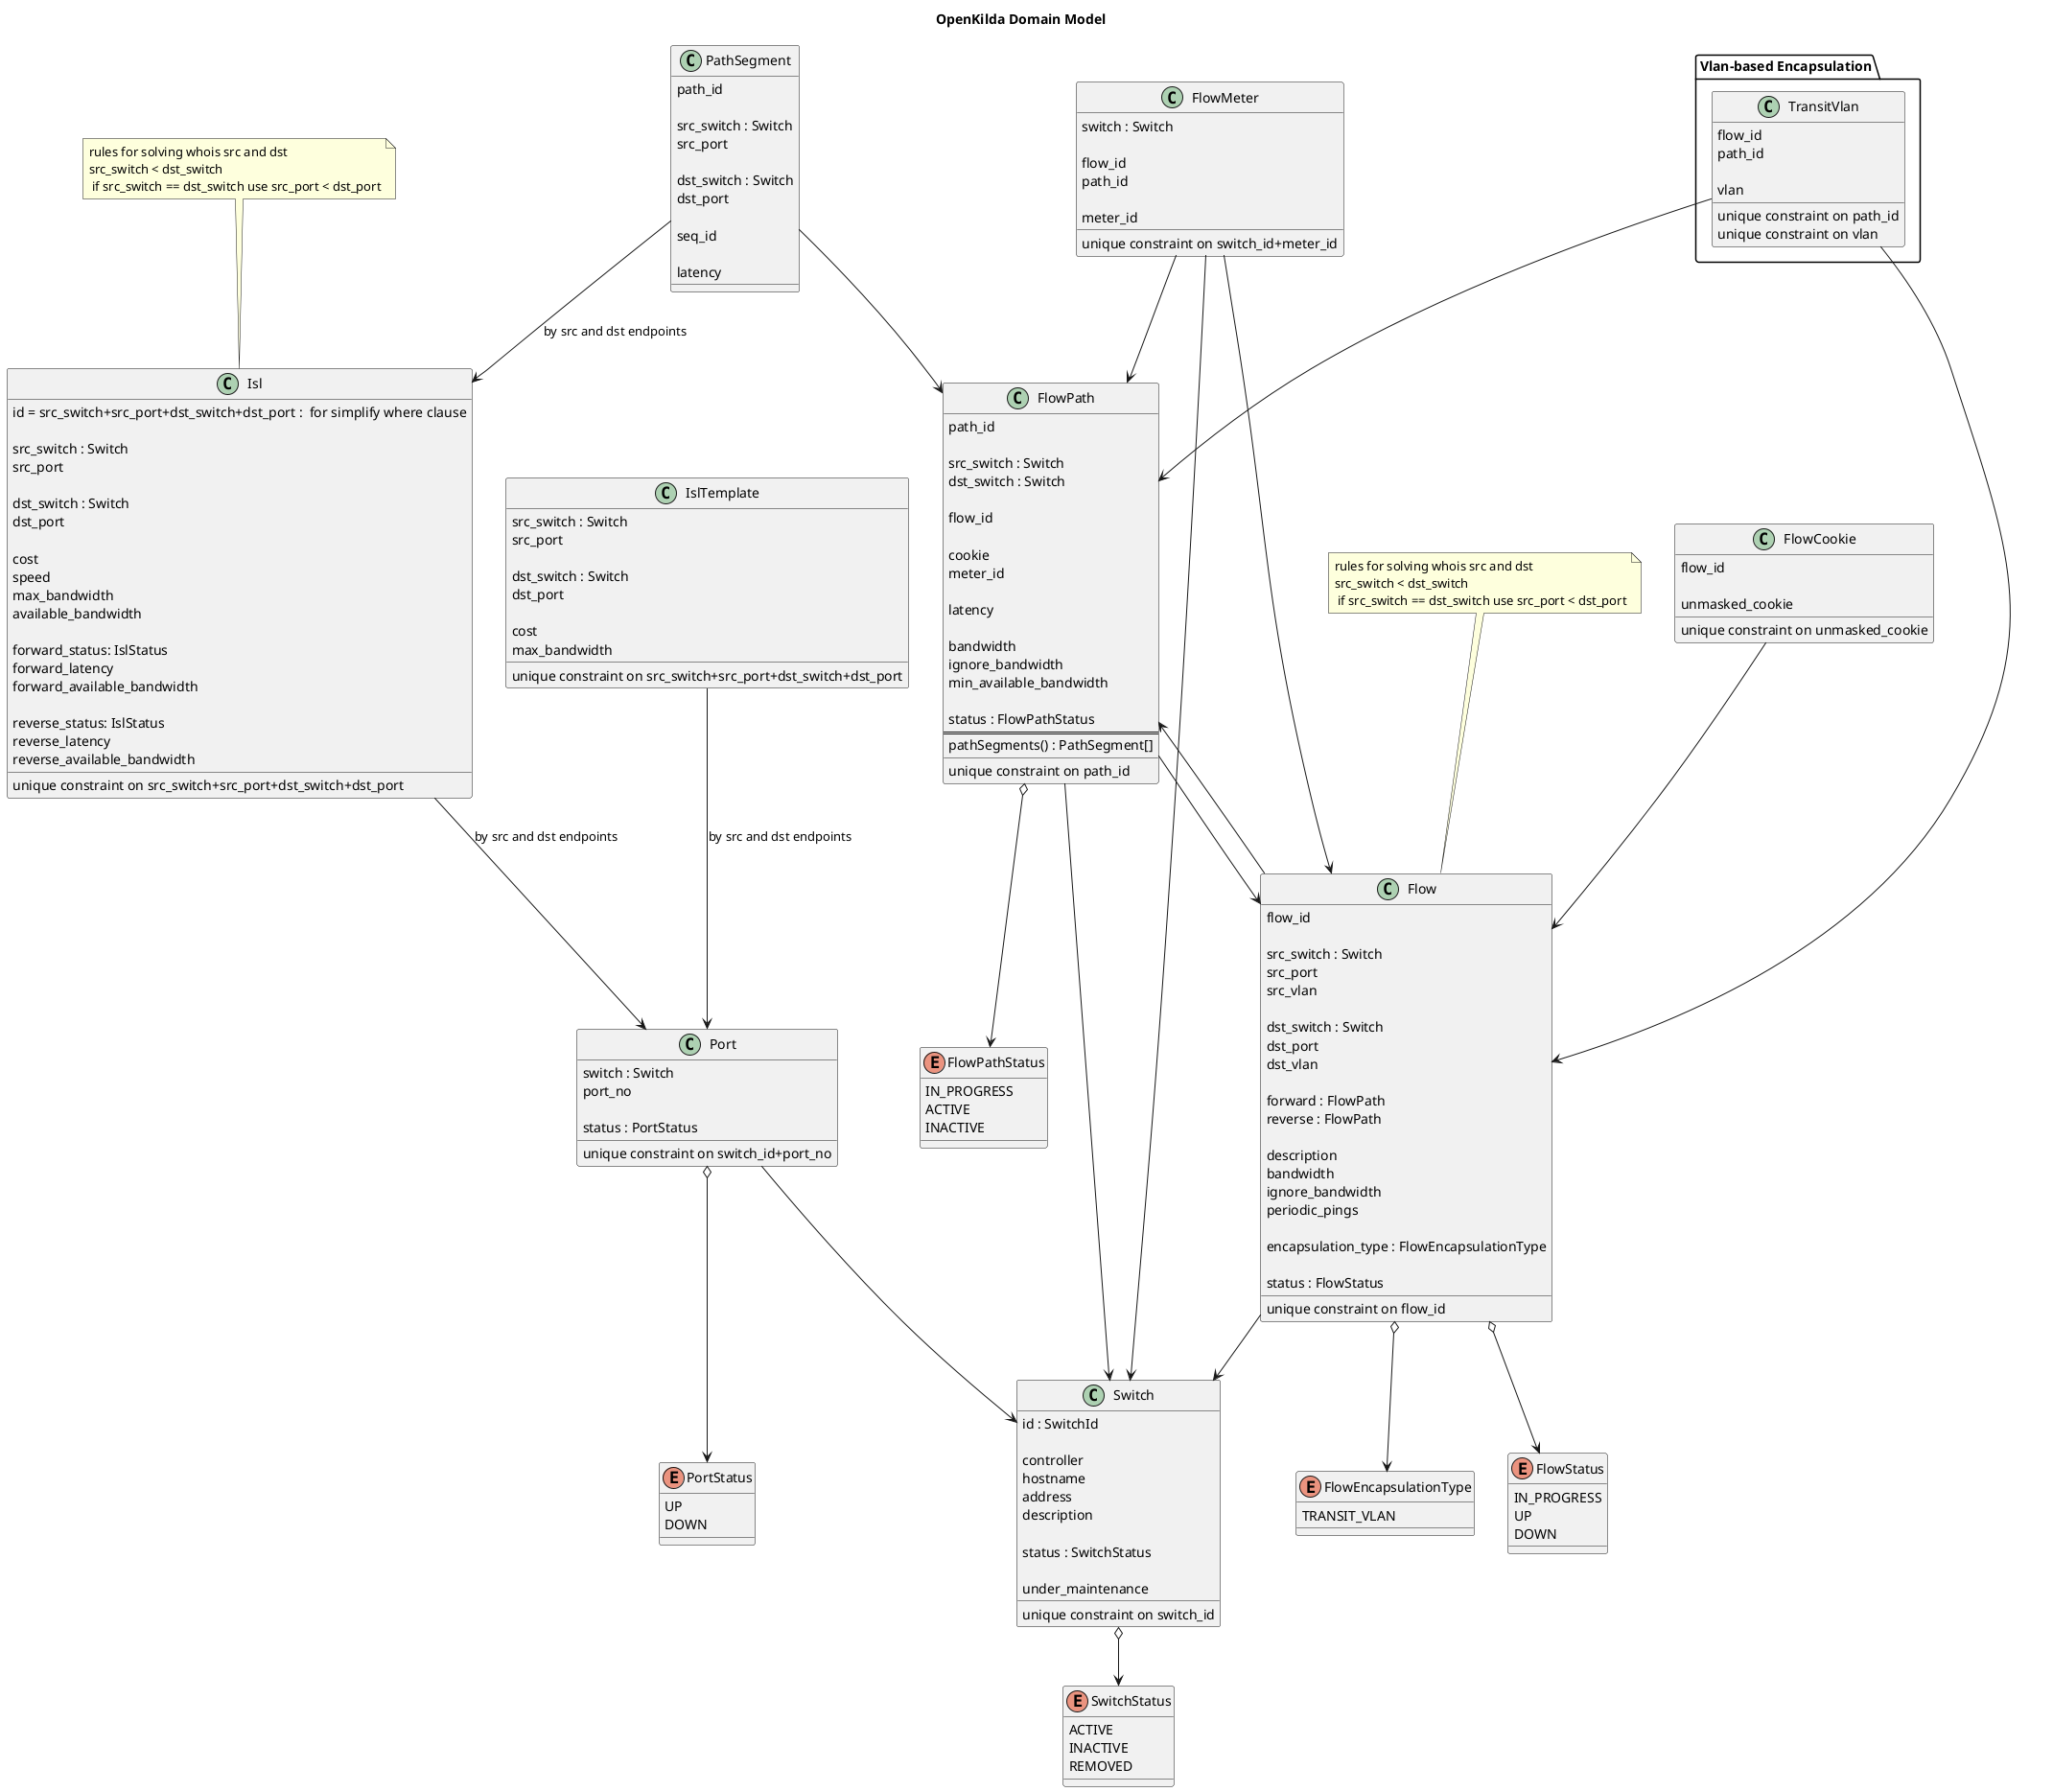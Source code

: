 @startuml

title OpenKilda Domain Model

class Switch {
    id : SwitchId

    controller
    hostname
    address
    description

    status : SwitchStatus

    under_maintenance
    __
    unique constraint on switch_id
}

enum SwitchStatus {
    ACTIVE
    INACTIVE
    REMOVED
}

Switch o--> SwitchStatus

enum PortStatus {
    UP
    DOWN
}

class Port {
    switch : Switch
    port_no

    status : PortStatus
    __
    unique constraint on switch_id+port_no
}

Port o--> PortStatus
Port --> Switch

class Isl {
    id = src_switch+src_port+dst_switch+dst_port :  for simplify where clause

    src_switch : Switch
    src_port

    dst_switch : Switch
    dst_port

    cost
    speed
    max_bandwidth
    available_bandwidth

    forward_status: IslStatus
    forward_latency
    forward_available_bandwidth

    reverse_status: IslStatus
    reverse_latency
    reverse_available_bandwidth
    __
    unique constraint on src_switch+src_port+dst_switch+dst_port
}

note "rules for solving whois src and dst\nsrc_switch < dst_switch\n if src_switch == dst_switch use src_port < dst_port" as ISL_id_note
ISL_id_note .. Isl

Isl --> Port : by src and dst endpoints

class IslTemplate {
    src_switch : Switch
    src_port

    dst_switch : Switch
    dst_port

    cost
    max_bandwidth
    __
    unique constraint on src_switch+src_port+dst_switch+dst_port
}

IslTemplate --> Port : by src and dst endpoints

class Flow {
    flow_id

    src_switch : Switch
    src_port
    src_vlan

    dst_switch : Switch
    dst_port
    dst_vlan

    forward : FlowPath
    reverse : FlowPath

    description
    bandwidth
    ignore_bandwidth
    periodic_pings

    encapsulation_type : FlowEncapsulationType

    status : FlowStatus
    __
    unique constraint on flow_id
}

note "rules for solving whois src and dst\nsrc_switch < dst_switch\n if src_switch == dst_switch use src_port < dst_port" as Flow_id_note
Flow_id_note .. Flow

Flow --> Switch
Flow --> FlowPath

enum FlowEncapsulationType {
   TRANSIT_VLAN
}

Flow o--> FlowEncapsulationType

class FlowPath {
    path_id

    src_switch : Switch
    dst_switch : Switch

    flow_id

    cookie
    meter_id

    latency

    bandwidth
    ignore_bandwidth
    min_available_bandwidth

    status : FlowPathStatus
    ==
    pathSegments() : PathSegment[]
    __
    unique constraint on path_id
}

FlowPath --> Switch
FlowPath --> Flow

enum FlowPathStatus {
    IN_PROGRESS
    ACTIVE
    INACTIVE
}
FlowPath o--> FlowPathStatus

enum FlowStatus {
    IN_PROGRESS
    UP
    DOWN
}

Flow o--> FlowStatus

class PathSegment {
    path_id

    src_switch : Switch
    src_port

    dst_switch : Switch
    dst_port

    seq_id

    latency
}

PathSegment --> FlowPath
PathSegment --> Isl : by src and dst endpoints

class FlowMeter {
    switch : Switch

    flow_id
    path_id

    meter_id
    __
    unique constraint on switch_id+meter_id
}

FlowMeter --> Switch
FlowMeter --> Flow
FlowMeter --> FlowPath

class FlowCookie {
    flow_id

    unmasked_cookie
    __
    unique constraint on unmasked_cookie
}

FlowCookie --> Flow

package "Vlan-based Encapsulation" {

    class TransitVlan {
        flow_id
        path_id

        vlan
        __
        unique constraint on path_id
        unique constraint on vlan
    }

    TransitVlan --> FlowPath
    TransitVlan --> Flow
}

@enduml